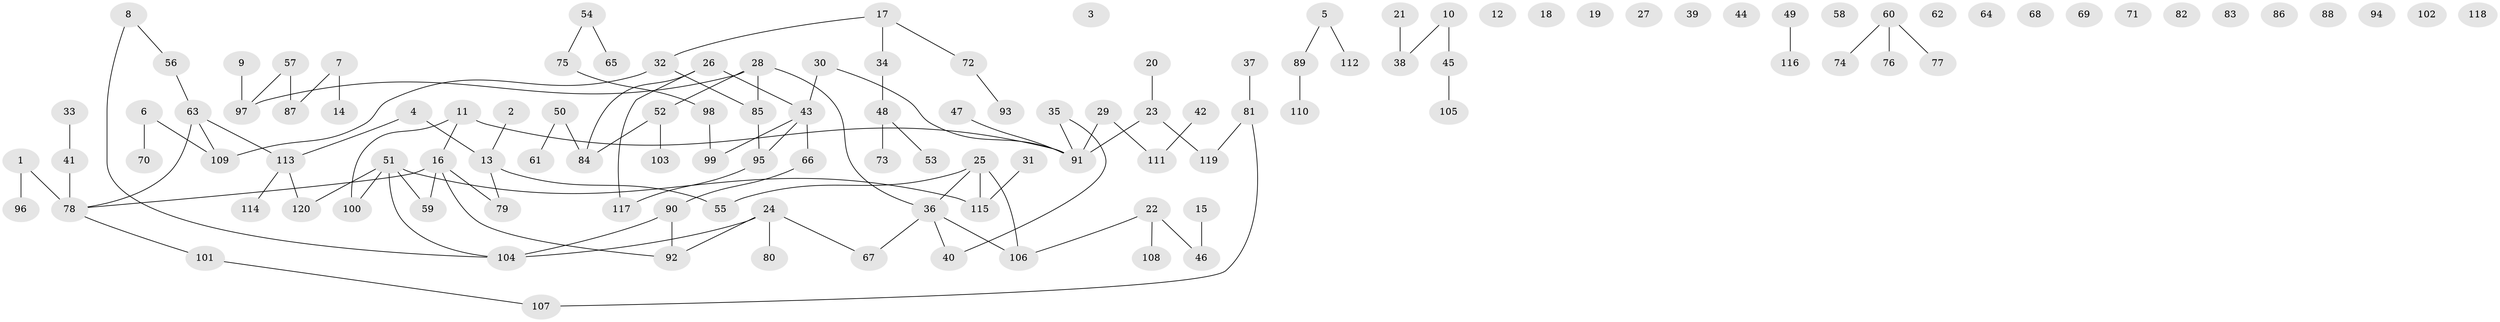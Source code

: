// coarse degree distribution, {3: 0.15625, 2: 0.421875, 4: 0.09375, 7: 0.015625, 1: 0.265625, 5: 0.03125, 6: 0.015625}
// Generated by graph-tools (version 1.1) at 2025/48/03/04/25 22:48:16]
// undirected, 120 vertices, 111 edges
graph export_dot {
  node [color=gray90,style=filled];
  1;
  2;
  3;
  4;
  5;
  6;
  7;
  8;
  9;
  10;
  11;
  12;
  13;
  14;
  15;
  16;
  17;
  18;
  19;
  20;
  21;
  22;
  23;
  24;
  25;
  26;
  27;
  28;
  29;
  30;
  31;
  32;
  33;
  34;
  35;
  36;
  37;
  38;
  39;
  40;
  41;
  42;
  43;
  44;
  45;
  46;
  47;
  48;
  49;
  50;
  51;
  52;
  53;
  54;
  55;
  56;
  57;
  58;
  59;
  60;
  61;
  62;
  63;
  64;
  65;
  66;
  67;
  68;
  69;
  70;
  71;
  72;
  73;
  74;
  75;
  76;
  77;
  78;
  79;
  80;
  81;
  82;
  83;
  84;
  85;
  86;
  87;
  88;
  89;
  90;
  91;
  92;
  93;
  94;
  95;
  96;
  97;
  98;
  99;
  100;
  101;
  102;
  103;
  104;
  105;
  106;
  107;
  108;
  109;
  110;
  111;
  112;
  113;
  114;
  115;
  116;
  117;
  118;
  119;
  120;
  1 -- 78;
  1 -- 96;
  2 -- 13;
  4 -- 13;
  4 -- 113;
  5 -- 89;
  5 -- 112;
  6 -- 70;
  6 -- 109;
  7 -- 14;
  7 -- 87;
  8 -- 56;
  8 -- 104;
  9 -- 97;
  10 -- 38;
  10 -- 45;
  11 -- 16;
  11 -- 91;
  11 -- 100;
  13 -- 55;
  13 -- 79;
  15 -- 46;
  16 -- 59;
  16 -- 78;
  16 -- 79;
  16 -- 92;
  17 -- 32;
  17 -- 34;
  17 -- 72;
  20 -- 23;
  21 -- 38;
  22 -- 46;
  22 -- 106;
  22 -- 108;
  23 -- 91;
  23 -- 119;
  24 -- 67;
  24 -- 80;
  24 -- 92;
  24 -- 104;
  25 -- 36;
  25 -- 55;
  25 -- 106;
  25 -- 115;
  26 -- 43;
  26 -- 84;
  26 -- 117;
  28 -- 36;
  28 -- 52;
  28 -- 85;
  28 -- 97;
  29 -- 91;
  29 -- 111;
  30 -- 43;
  30 -- 91;
  31 -- 115;
  32 -- 85;
  32 -- 109;
  33 -- 41;
  34 -- 48;
  35 -- 40;
  35 -- 91;
  36 -- 40;
  36 -- 67;
  36 -- 106;
  37 -- 81;
  41 -- 78;
  42 -- 111;
  43 -- 66;
  43 -- 95;
  43 -- 99;
  45 -- 105;
  47 -- 91;
  48 -- 53;
  48 -- 73;
  49 -- 116;
  50 -- 61;
  50 -- 84;
  51 -- 59;
  51 -- 100;
  51 -- 104;
  51 -- 115;
  51 -- 120;
  52 -- 84;
  52 -- 103;
  54 -- 65;
  54 -- 75;
  56 -- 63;
  57 -- 87;
  57 -- 97;
  60 -- 74;
  60 -- 76;
  60 -- 77;
  63 -- 78;
  63 -- 109;
  63 -- 113;
  66 -- 90;
  72 -- 93;
  75 -- 98;
  78 -- 101;
  81 -- 107;
  81 -- 119;
  85 -- 95;
  89 -- 110;
  90 -- 92;
  90 -- 104;
  95 -- 117;
  98 -- 99;
  101 -- 107;
  113 -- 114;
  113 -- 120;
}
